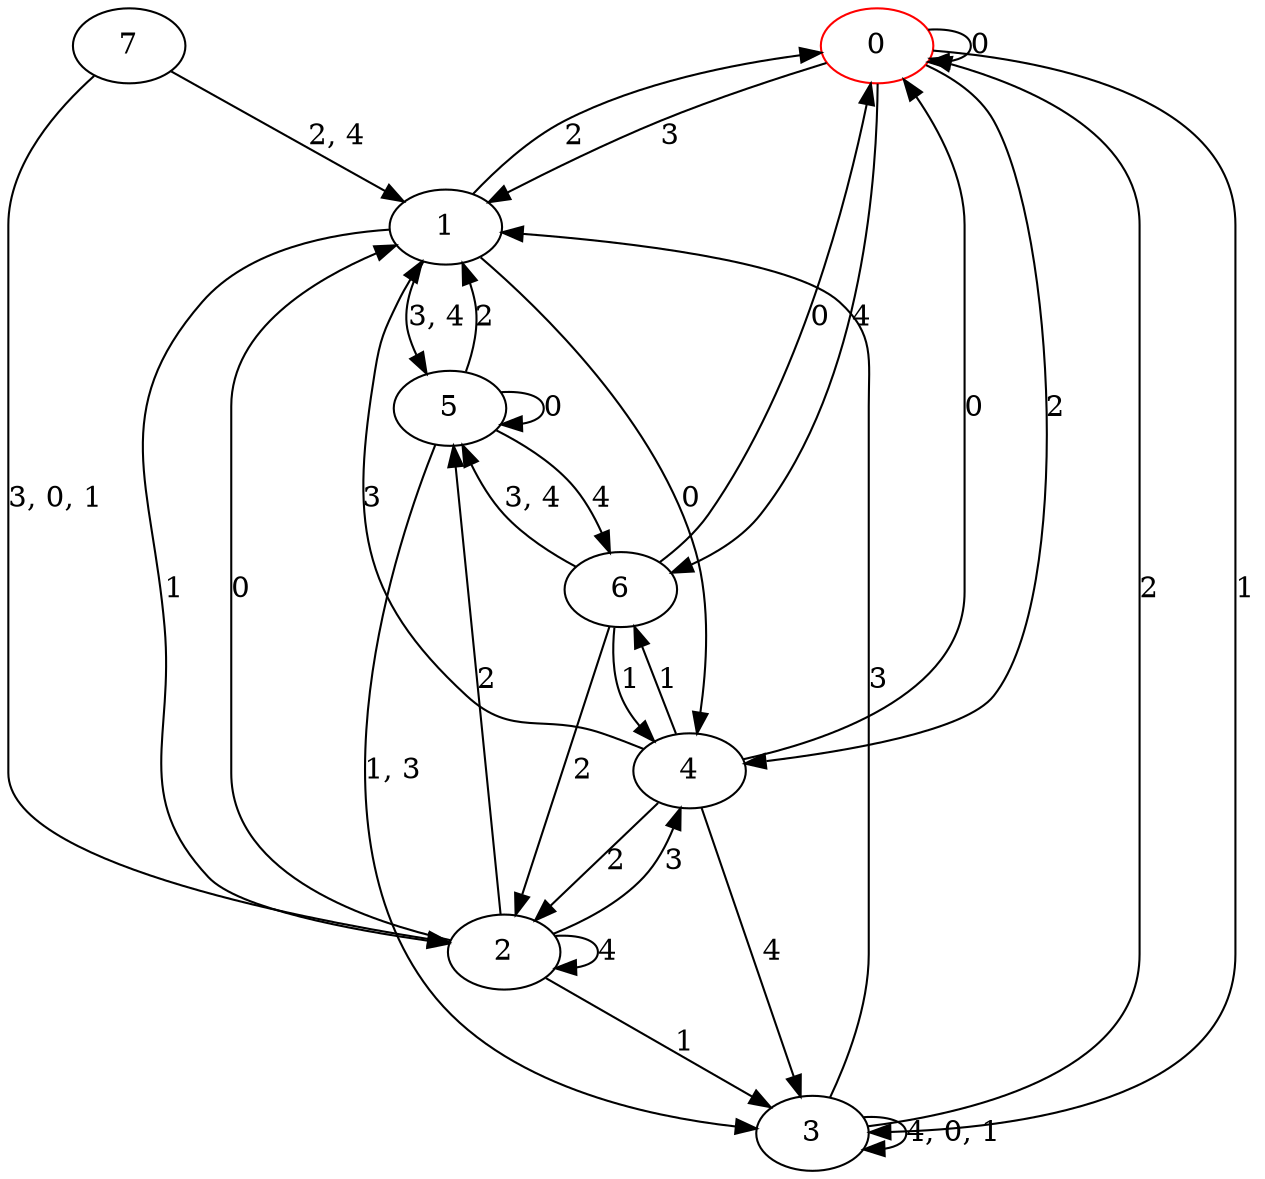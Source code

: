 digraph g {
0 [label= "0"] [color="red"];
1 [label= "1"];
2 [label= "2"];
3 [label= "3"];
4 [label= "4"];
5 [label= "5"];
6 [label= "6"];
7 [label= "7"];
0 -> 0[label= "0"];
0 -> 3[label= "1"];
0 -> 4[label= "2"];
0 -> 1[label= "3"];
0 -> 6[label= "4"];
1 -> 4[label= "0"];
1 -> 2[label= "1"];
1 -> 0[label= "2"];
2 -> 1[label= "0"];
2 -> 3[label= "1"];
2 -> 5[label= "2"];
2 -> 4[label= "3"];
2 -> 2[label= "4"];
3 -> 0[label= "2"];
3 -> 1[label= "3"];
4 -> 0[label= "0"];
4 -> 6[label= "1"];
4 -> 2[label= "2"];
4 -> 1[label= "3"];
4 -> 3[label= "4"];
5 -> 5[label= "0"];
5 -> 1[label= "2"];
5 -> 6[label= "4"];
6 -> 0[label= "0"];
6 -> 4[label= "1"];
6 -> 2[label= "2"];
1 -> 5[label= "3, 4"];
3 -> 3[label= "4, 0, 1"];
5 -> 3[label= "1, 3"];
6 -> 5[label= "3, 4"];
7 -> 1[label= "2, 4"];
7 -> 2[label= "3, 0, 1"];
}
